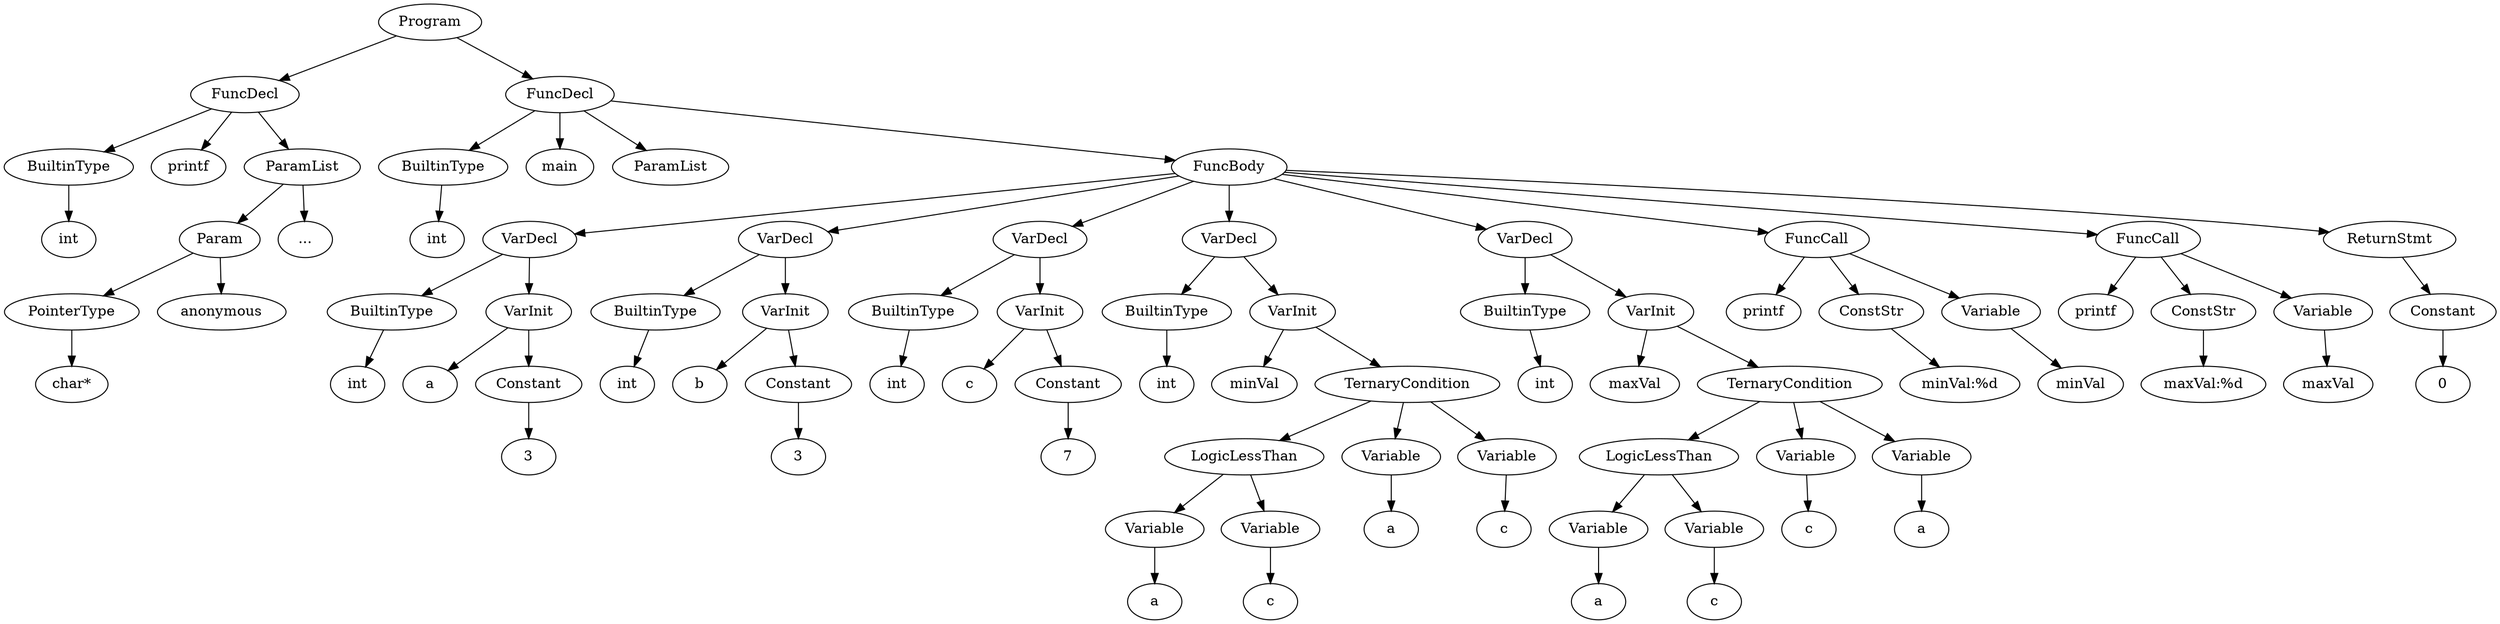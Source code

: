 digraph {
Program [label = Program]
Program -> FuncDecl_5561072768
FuncDecl_5561072768 [label = FuncDecl]
FuncDecl_5561072768 -> BuiltinType_5561072480
BuiltinType_5561072480 [label = BuiltinType]
"int_5561072480" [label = "int"]
BuiltinType_5561072480 -> "int_5561072480"
printf_5561072768[ label = printf]
FuncDecl_5561072768 -> printf_5561072768
FuncDecl_5561072768 -> ParamList_5561072720
ParamList_5561072720 [label = ParamList]
ParamList_5561072720 -> Param_5561072672
Param_5561072672 [label = Param]
Param_5561072672 -> PointerType_5561072608
PointerType_5561072608 [label = PointerType]
"char*_5561072608" [label = "char*"]
PointerType_5561072608 -> "char*_5561072608"
anonymous_5561072672 [label = anonymous]
Param_5561072672 -> anonymous_5561072672
"..._5561072720" [label = "..."]
ParamList_5561072720 -> "..._5561072720"
Program -> FuncDecl_5561075504
FuncDecl_5561075504 [label = FuncDecl]
FuncDecl_5561075504 -> BuiltinType_5561072832
BuiltinType_5561072832 [label = BuiltinType]
"int_5561072832" [label = "int"]
BuiltinType_5561072832 -> "int_5561072832"
main_5561075504[ label = main]
FuncDecl_5561075504 -> main_5561075504
FuncDecl_5561075504 -> ParamList_5561072928
ParamList_5561072928 [label = ParamList]
FuncDecl_5561075504 -> FuncBody_5560831504
FuncBody_5560831504 [label = FuncBody]
FuncBody_5560831504 -> VarDecl_5561073344
VarDecl_5561073344 [label = VarDecl]
VarDecl_5561073344 -> BuiltinType_5561073008
BuiltinType_5561073008 [label = BuiltinType]
"int_5561073008" [label = "int"]
BuiltinType_5561073008 -> "int_5561073008"
VarDecl_5561073344 -> VarInit_5561073264
VarInit_5561073264 [label = VarInit]
a_5561073264 [label = a]
VarInit_5561073264 -> a_5561073264
VarInit_5561073264 -> Constant_5561073200
Constant_5561073200 [label = Constant]
int_5561073200 [label = "3"]
Constant_5561073200 -> int_5561073200
FuncBody_5560831504 -> VarDecl_5561073616
VarDecl_5561073616 [label = VarDecl]
VarDecl_5561073616 -> BuiltinType_5561073376
BuiltinType_5561073376 [label = BuiltinType]
"int_5561073376" [label = "int"]
BuiltinType_5561073376 -> "int_5561073376"
VarDecl_5561073616 -> VarInit_5561073536
VarInit_5561073536 [label = VarInit]
b_5561073536 [label = b]
VarInit_5561073536 -> b_5561073536
VarInit_5561073536 -> Constant_5561073472
Constant_5561073472 [label = Constant]
int_5561073472 [label = "3"]
Constant_5561073472 -> int_5561073472
FuncBody_5560831504 -> VarDecl_5561073680
VarDecl_5561073680 [label = VarDecl]
VarDecl_5561073680 -> BuiltinType_5561072032
BuiltinType_5561072032 [label = BuiltinType]
"int_5561072032" [label = "int"]
BuiltinType_5561072032 -> "int_5561072032"
VarDecl_5561073680 -> VarInit_5561072192
VarInit_5561072192 [label = VarInit]
c_5561072192 [label = c]
VarInit_5561072192 -> c_5561072192
VarInit_5561072192 -> Constant_5561072128
Constant_5561072128 [label = Constant]
int_5561072128 [label = "7"]
Constant_5561072128 -> int_5561072128
FuncBody_5560831504 -> VarDecl_5561074240
VarDecl_5561074240 [label = VarDecl]
VarDecl_5561074240 -> BuiltinType_5561073744
BuiltinType_5561073744 [label = BuiltinType]
"int_5561073744" [label = "int"]
BuiltinType_5561073744 -> "int_5561073744"
VarDecl_5561074240 -> VarInit_5561074160
VarInit_5561074160 [label = VarInit]
minVal_5561074160 [label = minVal]
VarInit_5561074160 -> minVal_5561074160
VarInit_5561074160 -> TernaryCondition_5561074128
TernaryCondition_5561074128 [label = TernaryCondition]
TernaryCondition_5561074128 -> LogicLessThan_5561073968
LogicLessThan_5561073968 [label = LogicLessThan]
LogicLessThan_5561073968 -> Variable_5561073872
Variable_5561073872 [label = Variable]
a_5561073872 [label = a]
Variable_5561073872 -> a_5561073872
LogicLessThan_5561073968 -> Variable_5561073936
Variable_5561073936 [label = Variable]
c_5561073936 [label = c]
Variable_5561073936 -> c_5561073936
TernaryCondition_5561074128 -> Variable_5561074032
Variable_5561074032 [label = Variable]
a_5561074032 [label = a]
Variable_5561074032 -> a_5561074032
TernaryCondition_5561074128 -> Variable_5561074096
Variable_5561074096 [label = Variable]
c_5561074096 [label = c]
Variable_5561074096 -> c_5561074096
FuncBody_5560831504 -> VarDecl_5561074768
VarDecl_5561074768 [label = VarDecl]
VarDecl_5561074768 -> BuiltinType_5561074272
BuiltinType_5561074272 [label = BuiltinType]
"int_5561074272" [label = "int"]
BuiltinType_5561074272 -> "int_5561074272"
VarDecl_5561074768 -> VarInit_5561074688
VarInit_5561074688 [label = VarInit]
maxVal_5561074688 [label = maxVal]
VarInit_5561074688 -> maxVal_5561074688
VarInit_5561074688 -> TernaryCondition_5561074656
TernaryCondition_5561074656 [label = TernaryCondition]
TernaryCondition_5561074656 -> LogicLessThan_5561074496
LogicLessThan_5561074496 [label = LogicLessThan]
LogicLessThan_5561074496 -> Variable_5561074400
Variable_5561074400 [label = Variable]
a_5561074400 [label = a]
Variable_5561074400 -> a_5561074400
LogicLessThan_5561074496 -> Variable_5561074464
Variable_5561074464 [label = Variable]
c_5561074464 [label = c]
Variable_5561074464 -> c_5561074464
TernaryCondition_5561074656 -> Variable_5561074560
Variable_5561074560 [label = Variable]
c_5561074560 [label = c]
Variable_5561074560 -> c_5561074560
TernaryCondition_5561074656 -> Variable_5561074624
Variable_5561074624 [label = Variable]
a_5561074624 [label = a]
Variable_5561074624 -> a_5561074624
FuncBody_5560831504 -> FuncCall_5561075088
FuncCall_5561075088 [label = FuncCall]
printf_5561075088[ label = printf]
FuncCall_5561075088 -> printf_5561075088
FuncCall_5561075088 -> ConstStr_5561074896
ConstStr_5561074896 [label = ConstStr]
str_5561074896 [label = "minVal:%d"]
ConstStr_5561074896 -> str_5561074896
FuncCall_5561075088 -> Variable_5561075056
Variable_5561075056 [label = Variable]
minVal_5561075056 [label = minVal]
Variable_5561075056 -> minVal_5561075056
FuncBody_5560831504 -> FuncCall_5561075392
FuncCall_5561075392 [label = FuncCall]
printf_5561075392[ label = printf]
FuncCall_5561075392 -> printf_5561075392
FuncCall_5561075392 -> ConstStr_5561075200
ConstStr_5561075200 [label = ConstStr]
str_5561075200 [label = "maxVal:%d"]
ConstStr_5561075200 -> str_5561075200
FuncCall_5561075392 -> Variable_5561075360
Variable_5561075360 [label = Variable]
maxVal_5561075360 [label = maxVal]
Variable_5561075360 -> maxVal_5561075360
FuncBody_5560831504 -> ReturnStmt_5560837104
ReturnStmt_5560837104 [label = ReturnStmt]
ReturnStmt_5560837104 -> Constant_5561075440
Constant_5561075440 [label = Constant]
int_5561075440 [label = "0"]
Constant_5561075440 -> int_5561075440
}
